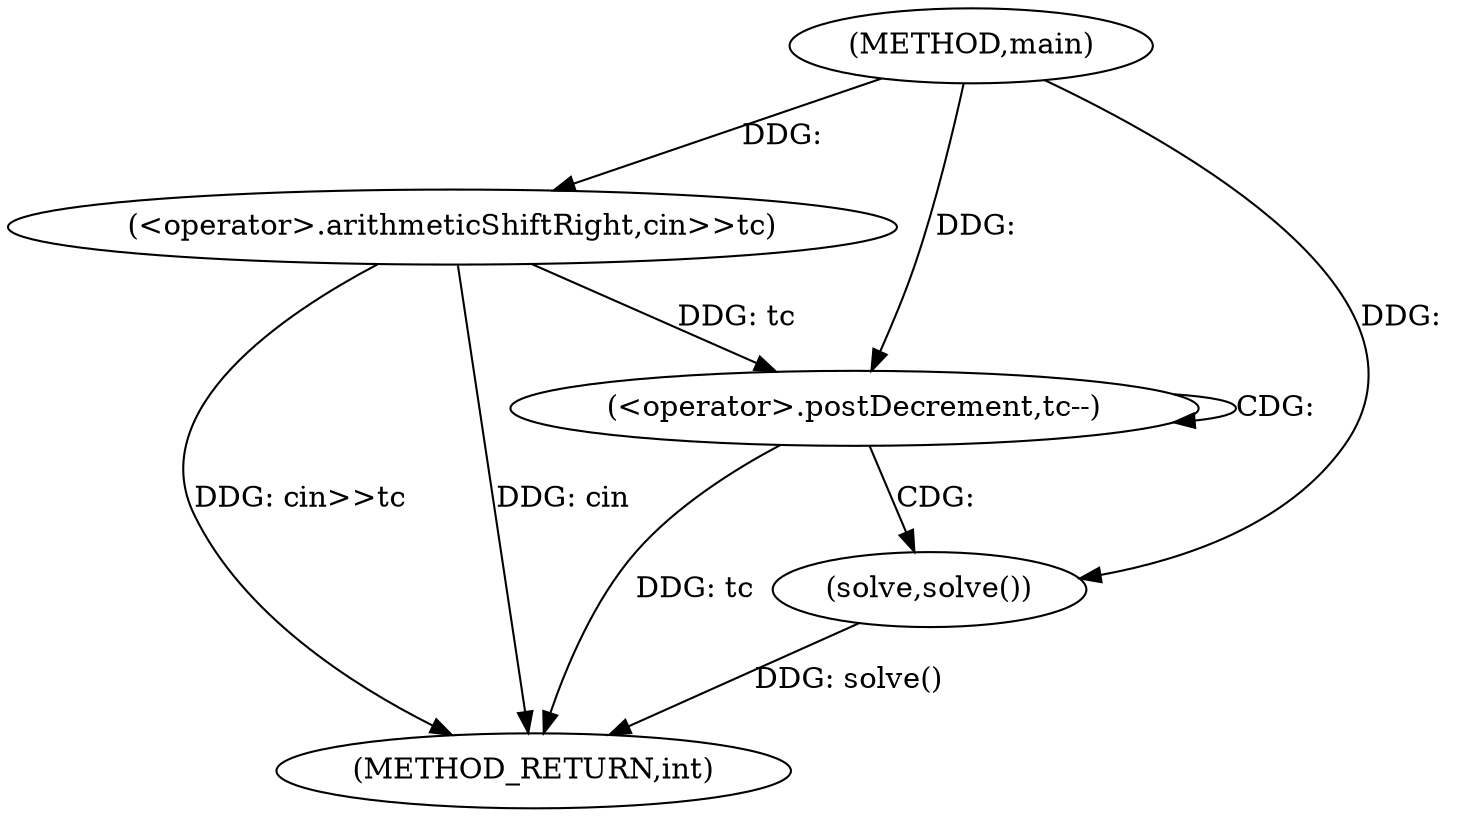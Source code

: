 digraph "main" {  
"1000178" [label = "(METHOD,main)" ]
"1000189" [label = "(METHOD_RETURN,int)" ]
"1000181" [label = "(<operator>.arithmeticShiftRight,cin>>tc)" ]
"1000185" [label = "(<operator>.postDecrement,tc--)" ]
"1000188" [label = "(solve,solve())" ]
  "1000181" -> "1000189"  [ label = "DDG: cin>>tc"] 
  "1000185" -> "1000189"  [ label = "DDG: tc"] 
  "1000188" -> "1000189"  [ label = "DDG: solve()"] 
  "1000181" -> "1000189"  [ label = "DDG: cin"] 
  "1000178" -> "1000181"  [ label = "DDG: "] 
  "1000181" -> "1000185"  [ label = "DDG: tc"] 
  "1000178" -> "1000185"  [ label = "DDG: "] 
  "1000178" -> "1000188"  [ label = "DDG: "] 
  "1000185" -> "1000188"  [ label = "CDG: "] 
  "1000185" -> "1000185"  [ label = "CDG: "] 
}
